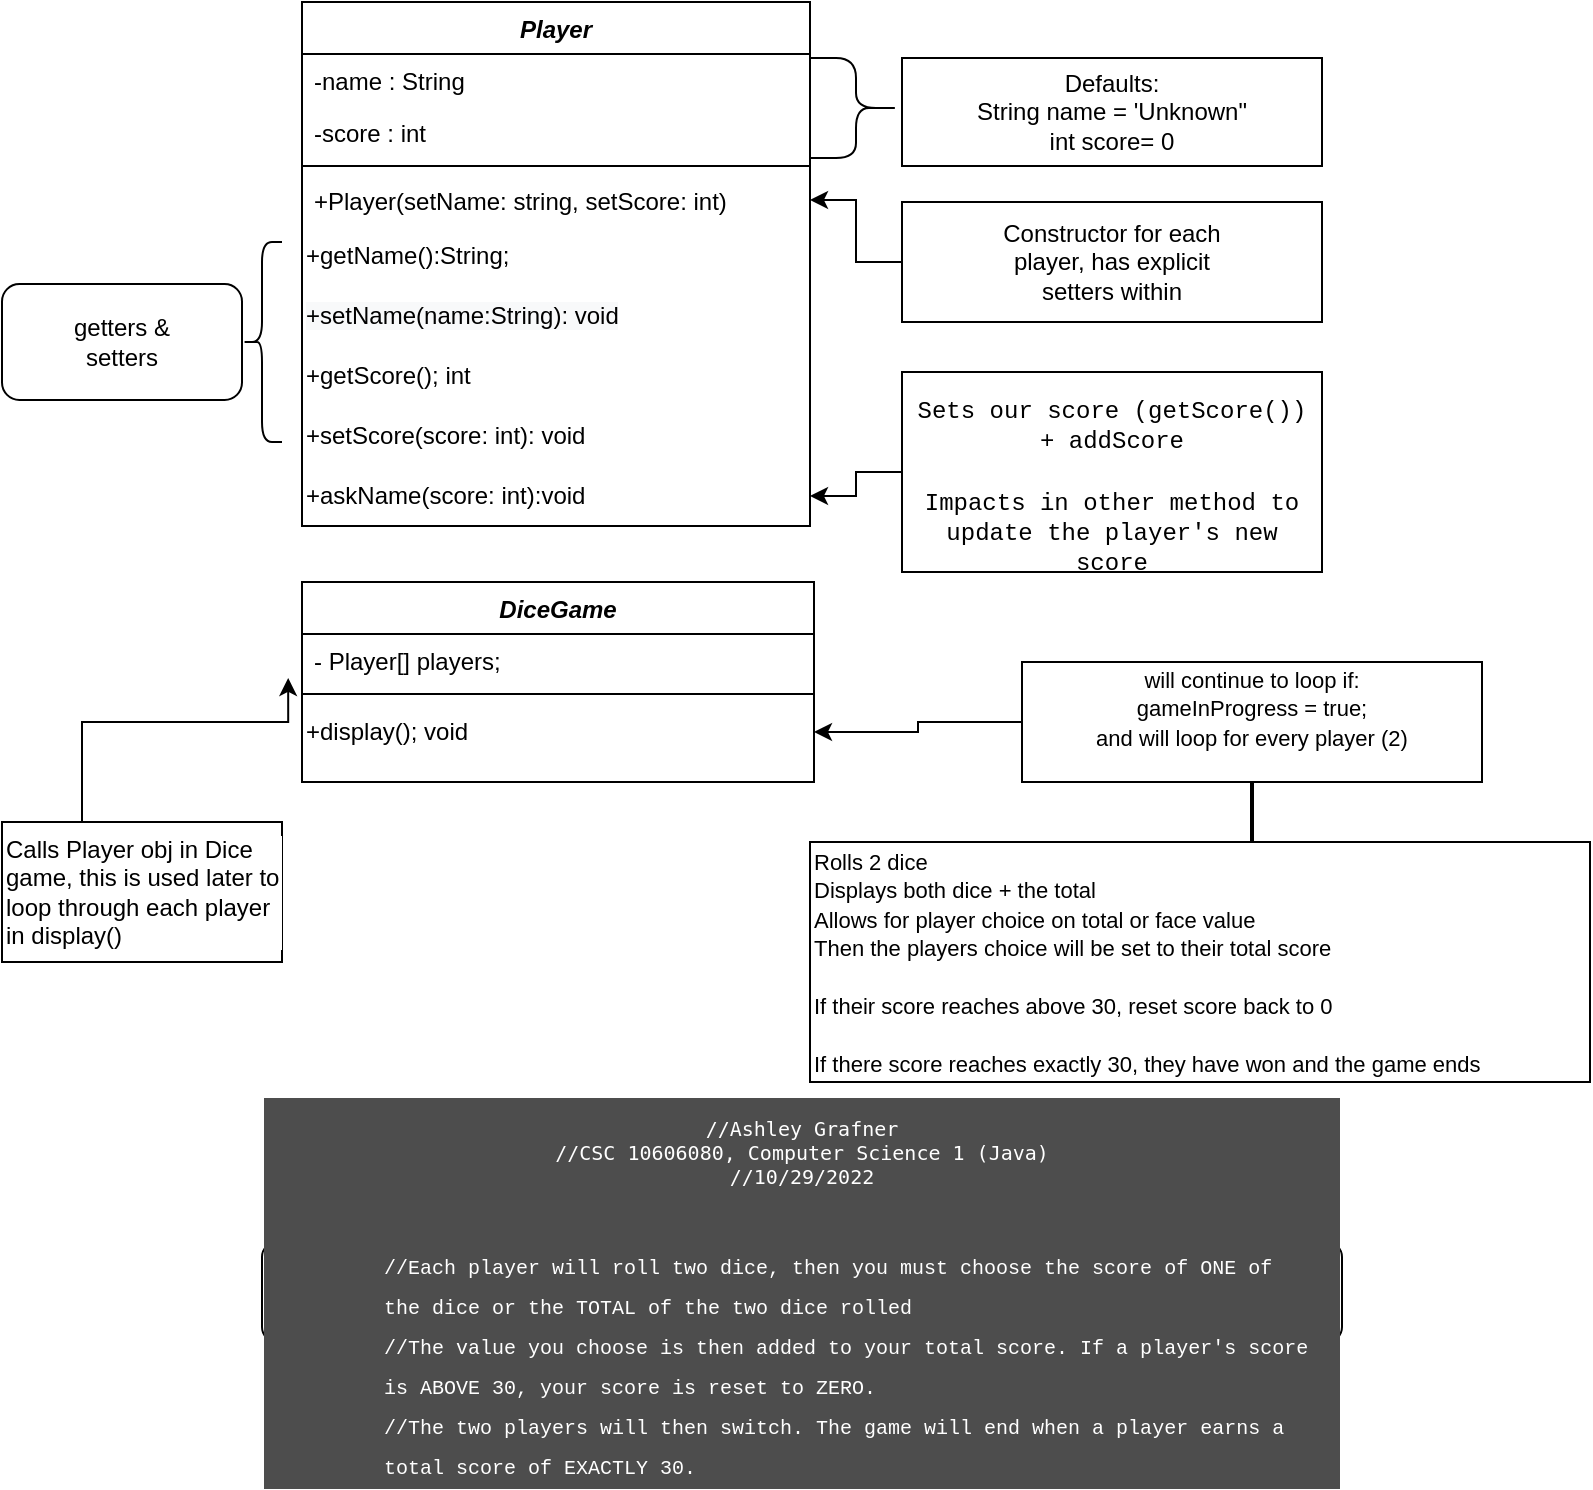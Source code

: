 <mxfile version="20.5.1" type="github">
  <diagram id="C5RBs43oDa-KdzZeNtuy" name="Page-1">
    <mxGraphModel dx="1422" dy="754" grid="1" gridSize="10" guides="1" tooltips="1" connect="1" arrows="1" fold="1" page="1" pageScale="1" pageWidth="827" pageHeight="1169" math="0" shadow="0">
      <root>
        <mxCell id="WIyWlLk6GJQsqaUBKTNV-0" />
        <mxCell id="WIyWlLk6GJQsqaUBKTNV-1" parent="WIyWlLk6GJQsqaUBKTNV-0" />
        <mxCell id="zkfFHV4jXpPFQw0GAbJ--0" value="Player" style="swimlane;fontStyle=3;align=center;verticalAlign=top;childLayout=stackLayout;horizontal=1;startSize=26;horizontalStack=0;resizeParent=1;resizeLast=0;collapsible=1;marginBottom=0;rounded=0;shadow=0;strokeWidth=1;" parent="WIyWlLk6GJQsqaUBKTNV-1" vertex="1">
          <mxGeometry x="160" y="90" width="254" height="262" as="geometry">
            <mxRectangle x="230" y="140" width="160" height="26" as="alternateBounds" />
          </mxGeometry>
        </mxCell>
        <mxCell id="zkfFHV4jXpPFQw0GAbJ--1" value="-name : String" style="text;align=left;verticalAlign=top;spacingLeft=4;spacingRight=4;overflow=hidden;rotatable=0;points=[[0,0.5],[1,0.5]];portConstraint=eastwest;" parent="zkfFHV4jXpPFQw0GAbJ--0" vertex="1">
          <mxGeometry y="26" width="254" height="26" as="geometry" />
        </mxCell>
        <mxCell id="zkfFHV4jXpPFQw0GAbJ--2" value="-score : int" style="text;align=left;verticalAlign=top;spacingLeft=4;spacingRight=4;overflow=hidden;rotatable=0;points=[[0,0.5],[1,0.5]];portConstraint=eastwest;rounded=0;shadow=0;html=0;" parent="zkfFHV4jXpPFQw0GAbJ--0" vertex="1">
          <mxGeometry y="52" width="254" height="26" as="geometry" />
        </mxCell>
        <mxCell id="zkfFHV4jXpPFQw0GAbJ--4" value="" style="line;html=1;strokeWidth=1;align=left;verticalAlign=middle;spacingTop=-1;spacingLeft=3;spacingRight=3;rotatable=0;labelPosition=right;points=[];portConstraint=eastwest;" parent="zkfFHV4jXpPFQw0GAbJ--0" vertex="1">
          <mxGeometry y="78" width="254" height="8" as="geometry" />
        </mxCell>
        <mxCell id="zkfFHV4jXpPFQw0GAbJ--5" value="+Player(setName: string, setScore: int) " style="text;align=left;verticalAlign=top;spacingLeft=4;spacingRight=4;overflow=hidden;rotatable=0;points=[[0,0.5],[1,0.5]];portConstraint=eastwest;" parent="zkfFHV4jXpPFQw0GAbJ--0" vertex="1">
          <mxGeometry y="86" width="254" height="26" as="geometry" />
        </mxCell>
        <mxCell id="P5V0xyqI0Jo41g7CdkDx-38" value="&lt;span style=&quot;font-size: 12px;&quot;&gt;+getName():String;&lt;/span&gt;" style="text;html=1;strokeColor=none;fillColor=none;align=left;verticalAlign=middle;whiteSpace=wrap;rounded=0;labelBackgroundColor=#FFFFFF;fontSize=11;fontColor=#000000;" vertex="1" parent="zkfFHV4jXpPFQw0GAbJ--0">
          <mxGeometry y="112" width="254" height="30" as="geometry" />
        </mxCell>
        <mxCell id="P5V0xyqI0Jo41g7CdkDx-36" value="&lt;span style=&quot;font-size: 12px; background-color: rgb(248, 249, 250);&quot;&gt;+setName(name:String): void&lt;/span&gt;" style="text;html=1;strokeColor=none;fillColor=none;align=left;verticalAlign=middle;whiteSpace=wrap;rounded=0;labelBackgroundColor=#FFFFFF;fontSize=11;fontColor=#000000;" vertex="1" parent="zkfFHV4jXpPFQw0GAbJ--0">
          <mxGeometry y="142" width="254" height="30" as="geometry" />
        </mxCell>
        <mxCell id="P5V0xyqI0Jo41g7CdkDx-40" value="&lt;font style=&quot;font-size: 12px;&quot;&gt;+getScore(); int&lt;/font&gt;" style="text;html=1;strokeColor=none;fillColor=none;align=left;verticalAlign=middle;whiteSpace=wrap;rounded=0;labelBackgroundColor=#FFFFFF;fontSize=11;fontColor=#000000;" vertex="1" parent="zkfFHV4jXpPFQw0GAbJ--0">
          <mxGeometry y="172" width="254" height="30" as="geometry" />
        </mxCell>
        <mxCell id="P5V0xyqI0Jo41g7CdkDx-41" value="&lt;font style=&quot;font-size: 12px;&quot;&gt;+setScore(score: int): void&lt;/font&gt;" style="text;html=1;strokeColor=none;fillColor=none;align=left;verticalAlign=middle;whiteSpace=wrap;rounded=0;labelBackgroundColor=#FFFFFF;fontSize=11;fontColor=#000000;" vertex="1" parent="zkfFHV4jXpPFQw0GAbJ--0">
          <mxGeometry y="202" width="254" height="30" as="geometry" />
        </mxCell>
        <mxCell id="P5V0xyqI0Jo41g7CdkDx-0" value="+askName(score: int):void" style="text;html=1;strokeColor=none;fillColor=none;align=left;verticalAlign=middle;whiteSpace=wrap;rounded=0;" vertex="1" parent="zkfFHV4jXpPFQw0GAbJ--0">
          <mxGeometry y="232" width="254" height="30" as="geometry" />
        </mxCell>
        <mxCell id="zkfFHV4jXpPFQw0GAbJ--6" value="DiceGame" style="swimlane;fontStyle=3;align=center;verticalAlign=top;childLayout=stackLayout;horizontal=1;startSize=26;horizontalStack=0;resizeParent=1;resizeLast=0;collapsible=1;marginBottom=0;rounded=0;shadow=0;strokeWidth=1;" parent="WIyWlLk6GJQsqaUBKTNV-1" vertex="1">
          <mxGeometry x="160" y="380" width="256" height="100" as="geometry">
            <mxRectangle x="130" y="380" width="160" height="26" as="alternateBounds" />
          </mxGeometry>
        </mxCell>
        <mxCell id="zkfFHV4jXpPFQw0GAbJ--7" value="- Player[] players;" style="text;align=left;verticalAlign=top;spacingLeft=4;spacingRight=4;overflow=hidden;rotatable=0;points=[[0,0.5],[1,0.5]];portConstraint=eastwest;" parent="zkfFHV4jXpPFQw0GAbJ--6" vertex="1">
          <mxGeometry y="26" width="256" height="26" as="geometry" />
        </mxCell>
        <mxCell id="zkfFHV4jXpPFQw0GAbJ--9" value="" style="line;html=1;strokeWidth=1;align=left;verticalAlign=middle;spacingTop=-1;spacingLeft=3;spacingRight=3;rotatable=0;labelPosition=right;points=[];portConstraint=eastwest;" parent="zkfFHV4jXpPFQw0GAbJ--6" vertex="1">
          <mxGeometry y="52" width="256" height="8" as="geometry" />
        </mxCell>
        <mxCell id="P5V0xyqI0Jo41g7CdkDx-1" value="+display(); void" style="text;html=1;strokeColor=none;fillColor=none;align=left;verticalAlign=middle;whiteSpace=wrap;rounded=0;" vertex="1" parent="zkfFHV4jXpPFQw0GAbJ--6">
          <mxGeometry y="60" width="256" height="30" as="geometry" />
        </mxCell>
        <mxCell id="P5V0xyqI0Jo41g7CdkDx-2" value="" style="rounded=0;whiteSpace=wrap;html=1;" vertex="1" parent="WIyWlLk6GJQsqaUBKTNV-1">
          <mxGeometry x="460" y="118" width="210" height="54" as="geometry" />
        </mxCell>
        <mxCell id="P5V0xyqI0Jo41g7CdkDx-3" value="" style="shape=curlyBracket;whiteSpace=wrap;html=1;rounded=1;flipH=1;size=0.5;" vertex="1" parent="WIyWlLk6GJQsqaUBKTNV-1">
          <mxGeometry x="414" y="118" width="46" height="50" as="geometry" />
        </mxCell>
        <mxCell id="P5V0xyqI0Jo41g7CdkDx-6" value="&lt;span style=&quot;font-size: 12px;&quot;&gt;Defaults:&lt;br&gt;String name = &#39;Unknown&quot;&lt;br&gt;int score= 0&lt;br&gt;&lt;/span&gt;" style="text;html=1;strokeColor=none;fillColor=none;align=center;verticalAlign=middle;whiteSpace=wrap;rounded=0;fontSize=7;" vertex="1" parent="WIyWlLk6GJQsqaUBKTNV-1">
          <mxGeometry x="480" y="130" width="170" height="30" as="geometry" />
        </mxCell>
        <mxCell id="P5V0xyqI0Jo41g7CdkDx-15" style="edgeStyle=orthogonalEdgeStyle;rounded=0;orthogonalLoop=1;jettySize=auto;html=1;exitX=0;exitY=0.5;exitDx=0;exitDy=0;entryX=1;entryY=0.5;entryDx=0;entryDy=0;fontSize=12;" edge="1" parent="WIyWlLk6GJQsqaUBKTNV-1" source="P5V0xyqI0Jo41g7CdkDx-7" target="zkfFHV4jXpPFQw0GAbJ--5">
          <mxGeometry relative="1" as="geometry" />
        </mxCell>
        <mxCell id="P5V0xyqI0Jo41g7CdkDx-7" value="" style="rounded=0;whiteSpace=wrap;html=1;fontSize=12;" vertex="1" parent="WIyWlLk6GJQsqaUBKTNV-1">
          <mxGeometry x="460" y="190" width="210" height="60" as="geometry" />
        </mxCell>
        <mxCell id="P5V0xyqI0Jo41g7CdkDx-17" value="Constructor for each player, has explicit setters within" style="text;html=1;strokeColor=none;fillColor=none;align=center;verticalAlign=middle;whiteSpace=wrap;rounded=0;fontSize=12;" vertex="1" parent="WIyWlLk6GJQsqaUBKTNV-1">
          <mxGeometry x="500" y="205" width="130" height="30" as="geometry" />
        </mxCell>
        <mxCell id="P5V0xyqI0Jo41g7CdkDx-47" style="edgeStyle=orthogonalEdgeStyle;rounded=0;orthogonalLoop=1;jettySize=auto;html=1;entryX=1;entryY=0.5;entryDx=0;entryDy=0;fontSize=12;fontColor=#000000;" edge="1" parent="WIyWlLk6GJQsqaUBKTNV-1" source="P5V0xyqI0Jo41g7CdkDx-18" target="P5V0xyqI0Jo41g7CdkDx-0">
          <mxGeometry relative="1" as="geometry" />
        </mxCell>
        <mxCell id="P5V0xyqI0Jo41g7CdkDx-18" value="&lt;span style=&quot;background-color: rgb(255, 255, 255);&quot;&gt;&lt;br&gt;&lt;div style=&quot;&quot;&gt;&lt;font face=&quot;ui-monospace, SFMono-Regular, SF Mono, Menlo, Consolas, Liberation Mono, monospace&quot;&gt;Sets our score (getScore()) + addScore&lt;br&gt;&lt;br&gt;Impacts in other method to update the player&#39;s new score&lt;/font&gt;&lt;/div&gt;&lt;/span&gt;" style="rounded=0;whiteSpace=wrap;html=1;fontSize=12;align=center;" vertex="1" parent="WIyWlLk6GJQsqaUBKTNV-1">
          <mxGeometry x="460" y="275" width="210" height="100" as="geometry" />
        </mxCell>
        <mxCell id="P5V0xyqI0Jo41g7CdkDx-30" style="edgeStyle=orthogonalEdgeStyle;rounded=0;orthogonalLoop=1;jettySize=auto;html=1;fontSize=12;fontColor=#000000;" edge="1" parent="WIyWlLk6GJQsqaUBKTNV-1" source="P5V0xyqI0Jo41g7CdkDx-26" target="P5V0xyqI0Jo41g7CdkDx-1">
          <mxGeometry relative="1" as="geometry" />
        </mxCell>
        <mxCell id="P5V0xyqI0Jo41g7CdkDx-26" value="&lt;span style=&quot;background-color: rgb(255, 255, 255); font-size: 11px;&quot;&gt;will continue to loop if:&lt;br&gt;gameInProgress = true;&lt;br&gt;and will loop for every player (2)&lt;br&gt;&lt;br&gt;&lt;/span&gt;" style="rounded=0;whiteSpace=wrap;html=1;labelBackgroundColor=#FFFFFF;fontSize=12;fontColor=#000000;align=center;" vertex="1" parent="WIyWlLk6GJQsqaUBKTNV-1">
          <mxGeometry x="520" y="420" width="230" height="60" as="geometry" />
        </mxCell>
        <mxCell id="P5V0xyqI0Jo41g7CdkDx-27" value="&lt;font style=&quot;font-size: 11px;&quot;&gt;Rolls 2 dice&lt;br&gt;Displays both dice + the total&amp;nbsp;&lt;br&gt;Allows for player choice on total or face value&lt;br&gt;Then the players choice will be set to their total score&lt;br&gt;&lt;br&gt;If their score reaches above 30, reset score back to 0&lt;br&gt;&lt;br&gt;If there score reaches exactly 30, they have won and the game ends&lt;/font&gt;" style="rounded=0;whiteSpace=wrap;html=1;labelBackgroundColor=#FFFFFF;fontSize=12;fontColor=#000000;align=left;" vertex="1" parent="WIyWlLk6GJQsqaUBKTNV-1">
          <mxGeometry x="414" y="510" width="390" height="120" as="geometry" />
        </mxCell>
        <mxCell id="P5V0xyqI0Jo41g7CdkDx-34" style="edgeStyle=orthogonalEdgeStyle;rounded=0;orthogonalLoop=1;jettySize=auto;html=1;fontSize=12;fontColor=#000000;entryX=-0.027;entryY=0.846;entryDx=0;entryDy=0;entryPerimeter=0;" edge="1" parent="WIyWlLk6GJQsqaUBKTNV-1" source="P5V0xyqI0Jo41g7CdkDx-32" target="zkfFHV4jXpPFQw0GAbJ--7">
          <mxGeometry relative="1" as="geometry">
            <mxPoint x="70" y="450" as="targetPoint" />
            <Array as="points">
              <mxPoint x="50" y="450" />
              <mxPoint x="154" y="450" />
            </Array>
          </mxGeometry>
        </mxCell>
        <mxCell id="P5V0xyqI0Jo41g7CdkDx-32" value="Calls Player obj in Dice game, this is used later to loop through each player in display()" style="rounded=0;whiteSpace=wrap;html=1;labelBackgroundColor=#FFFFFF;fontSize=12;fontColor=#000000;align=left;" vertex="1" parent="WIyWlLk6GJQsqaUBKTNV-1">
          <mxGeometry x="10" y="500" width="140" height="70" as="geometry" />
        </mxCell>
        <mxCell id="P5V0xyqI0Jo41g7CdkDx-42" value="" style="shape=curlyBracket;whiteSpace=wrap;html=1;rounded=1;labelBackgroundColor=#FFFFFF;fontSize=12;fontColor=#000000;" vertex="1" parent="WIyWlLk6GJQsqaUBKTNV-1">
          <mxGeometry x="130" y="210" width="20" height="100" as="geometry" />
        </mxCell>
        <mxCell id="P5V0xyqI0Jo41g7CdkDx-45" value="" style="rounded=1;whiteSpace=wrap;html=1;labelBackgroundColor=#FFFFFF;fontSize=12;fontColor=#000000;" vertex="1" parent="WIyWlLk6GJQsqaUBKTNV-1">
          <mxGeometry x="10" y="231" width="120" height="58" as="geometry" />
        </mxCell>
        <mxCell id="P5V0xyqI0Jo41g7CdkDx-46" value="getters &amp;amp; setters" style="text;html=1;strokeColor=none;fillColor=none;align=center;verticalAlign=middle;whiteSpace=wrap;rounded=0;labelBackgroundColor=#FFFFFF;fontSize=12;fontColor=#000000;" vertex="1" parent="WIyWlLk6GJQsqaUBKTNV-1">
          <mxGeometry x="40" y="245" width="60" height="30" as="geometry" />
        </mxCell>
        <mxCell id="P5V0xyqI0Jo41g7CdkDx-48" value="&lt;pre style=&quot;font-family: &amp;quot;JetBrains Mono&amp;quot;, monospace; font-size: 10px;&quot;&gt;&lt;font style=&quot;font-size: 10px;&quot;&gt;//Ashley Grafner&lt;br style=&quot;font-size: 10px;&quot;&gt;//CSC 10606080, Computer Science 1 (Java)&lt;br style=&quot;font-size: 10px;&quot;&gt;//10/29/2022&lt;br style=&quot;font-size: 10px;&quot;&gt;&lt;/font&gt;&lt;/pre&gt;&lt;table style=&quot;border-spacing: 0px; border-collapse: collapse; tab-size: 8; font-family: -apple-system, BlinkMacSystemFont, &amp;quot;Segoe UI&amp;quot;, Helvetica, Arial, sans-serif, &amp;quot;Apple Color Emoji&amp;quot;, &amp;quot;Segoe UI Emoji&amp;quot;; text-align: start; font-size: 10px;&quot; data-tagsearch-path=&quot;src/Main.java&quot; data-tagsearch-lang=&quot;Java&quot; data-paste-markdown-skip=&quot;&quot; data-tab-size=&quot;8&quot; class=&quot;highlight tab-size js-file-line-container js-code-nav-container js-tagsearch-file&quot; data-hpc=&quot;&quot;&gt;&lt;tbody style=&quot;box-sizing: border-box; font-size: 10px;&quot;&gt;&lt;tr style=&quot;box-sizing: border-box; font-size: 10px;&quot;&gt;&lt;td style=&quot;box-sizing: border-box; padding: 0px 10px; position: relative; line-height: 20px; vertical-align: top; overflow: visible; font-family: ui-monospace, SFMono-Regular, &amp;quot;SF Mono&amp;quot;, Menlo, Consolas, &amp;quot;Liberation Mono&amp;quot;, monospace; overflow-wrap: anywhere; font-size: 10px;&quot; class=&quot;blob-code blob-code-inner js-file-line&quot; id=&quot;LC4&quot;&gt;&lt;font style=&quot;font-size: 10px;&quot;&gt;&lt;br style=&quot;font-size: 10px;&quot;&gt;&lt;/font&gt;&lt;/td&gt;&lt;/tr&gt;&lt;tr style=&quot;box-sizing: border-box; font-size: 10px;&quot;&gt;&lt;td style=&quot;box-sizing: border-box; padding: 0px 10px; position: relative; width: 50px; min-width: 50px; font-family: ui-monospace, SFMono-Regular, &amp;quot;SF Mono&amp;quot;, Menlo, Consolas, &amp;quot;Liberation Mono&amp;quot;, monospace; line-height: 20px; text-align: right; vertical-align: top; cursor: pointer; user-select: none; font-size: 10px;&quot; data-line-number=&quot;5&quot; class=&quot;blob-num js-line-number js-code-nav-line-number js-blob-rnum&quot; id=&quot;L5&quot;&gt;&lt;/td&gt;&lt;td style=&quot;box-sizing: border-box; padding: 0px 10px; position: relative; line-height: 20px; vertical-align: top; overflow: visible; font-family: ui-monospace, SFMono-Regular, &amp;quot;SF Mono&amp;quot;, Menlo, Consolas, &amp;quot;Liberation Mono&amp;quot;, monospace; overflow-wrap: anywhere; font-size: 10px;&quot; class=&quot;blob-code blob-code-inner js-file-line&quot; id=&quot;LC5&quot;&gt;&lt;span style=&quot;box-sizing: border-box; font-size: 10px;&quot; class=&quot;pl-c&quot;&gt;&lt;font style=&quot;font-size: 10px;&quot;&gt;//Each player will roll two dice, then you must choose the score of ONE of the dice or the TOTAL of the two dice rolled&lt;/font&gt;&lt;/span&gt;&lt;/td&gt;&lt;/tr&gt;&lt;tr style=&quot;box-sizing: border-box; font-size: 10px;&quot;&gt;&lt;td style=&quot;box-sizing: border-box; padding: 0px 10px; position: relative; width: 50px; min-width: 50px; font-family: ui-monospace, SFMono-Regular, &amp;quot;SF Mono&amp;quot;, Menlo, Consolas, &amp;quot;Liberation Mono&amp;quot;, monospace; line-height: 20px; text-align: right; vertical-align: top; cursor: pointer; user-select: none; font-size: 10px;&quot; data-line-number=&quot;6&quot; class=&quot;blob-num js-line-number js-code-nav-line-number js-blob-rnum&quot; id=&quot;L6&quot;&gt;&lt;/td&gt;&lt;td style=&quot;box-sizing: border-box; padding: 0px 10px; position: relative; line-height: 20px; vertical-align: top; overflow: visible; font-family: ui-monospace, SFMono-Regular, &amp;quot;SF Mono&amp;quot;, Menlo, Consolas, &amp;quot;Liberation Mono&amp;quot;, monospace; overflow-wrap: anywhere; font-size: 10px;&quot; class=&quot;blob-code blob-code-inner js-file-line&quot; id=&quot;LC6&quot;&gt;&lt;span style=&quot;box-sizing: border-box; font-size: 10px;&quot; class=&quot;pl-c&quot;&gt;&lt;font style=&quot;font-size: 10px;&quot;&gt;//The value you choose is then added to your total score. If a player&#39;s score is ABOVE 30, your score is reset to ZERO.&lt;/font&gt;&lt;/span&gt;&lt;/td&gt;&lt;/tr&gt;&lt;tr style=&quot;box-sizing: border-box; font-size: 10px;&quot;&gt;&lt;td style=&quot;box-sizing: border-box; padding: 0px 10px; position: relative; width: 50px; min-width: 50px; font-family: ui-monospace, SFMono-Regular, &amp;quot;SF Mono&amp;quot;, Menlo, Consolas, &amp;quot;Liberation Mono&amp;quot;, monospace; line-height: 20px; text-align: right; vertical-align: top; cursor: pointer; user-select: none; font-size: 10px;&quot; data-line-number=&quot;7&quot; class=&quot;blob-num js-line-number js-code-nav-line-number js-blob-rnum&quot; id=&quot;L7&quot;&gt;&lt;/td&gt;&lt;td style=&quot;box-sizing: border-box; padding: 0px 10px; position: relative; line-height: 20px; vertical-align: top; overflow: visible; font-family: ui-monospace, SFMono-Regular, &amp;quot;SF Mono&amp;quot;, Menlo, Consolas, &amp;quot;Liberation Mono&amp;quot;, monospace; overflow-wrap: anywhere; font-size: 10px;&quot; class=&quot;blob-code blob-code-inner js-file-line&quot; id=&quot;LC7&quot;&gt;&lt;span style=&quot;box-sizing: border-box; font-size: 10px;&quot; class=&quot;pl-c&quot;&gt;&lt;font style=&quot;font-size: 10px;&quot;&gt;//The two players will then switch. The game will end when a player earns a total score of EXACTLY 30.&lt;/font&gt;&lt;/span&gt;&lt;/td&gt;&lt;/tr&gt;&lt;/tbody&gt;&lt;/table&gt;" style="rounded=1;whiteSpace=wrap;html=1;labelBackgroundColor=#4D4D4D;fontSize=10;fontColor=#FFFFFF;" vertex="1" parent="WIyWlLk6GJQsqaUBKTNV-1">
          <mxGeometry x="140" y="710" width="540" height="50" as="geometry" />
        </mxCell>
        <mxCell id="P5V0xyqI0Jo41g7CdkDx-51" value="" style="line;strokeWidth=2;direction=south;html=1;labelBackgroundColor=#FFFFFF;fontSize=11;fontColor=#000000;" vertex="1" parent="WIyWlLk6GJQsqaUBKTNV-1">
          <mxGeometry x="630" y="480" width="10" height="30" as="geometry" />
        </mxCell>
      </root>
    </mxGraphModel>
  </diagram>
</mxfile>

